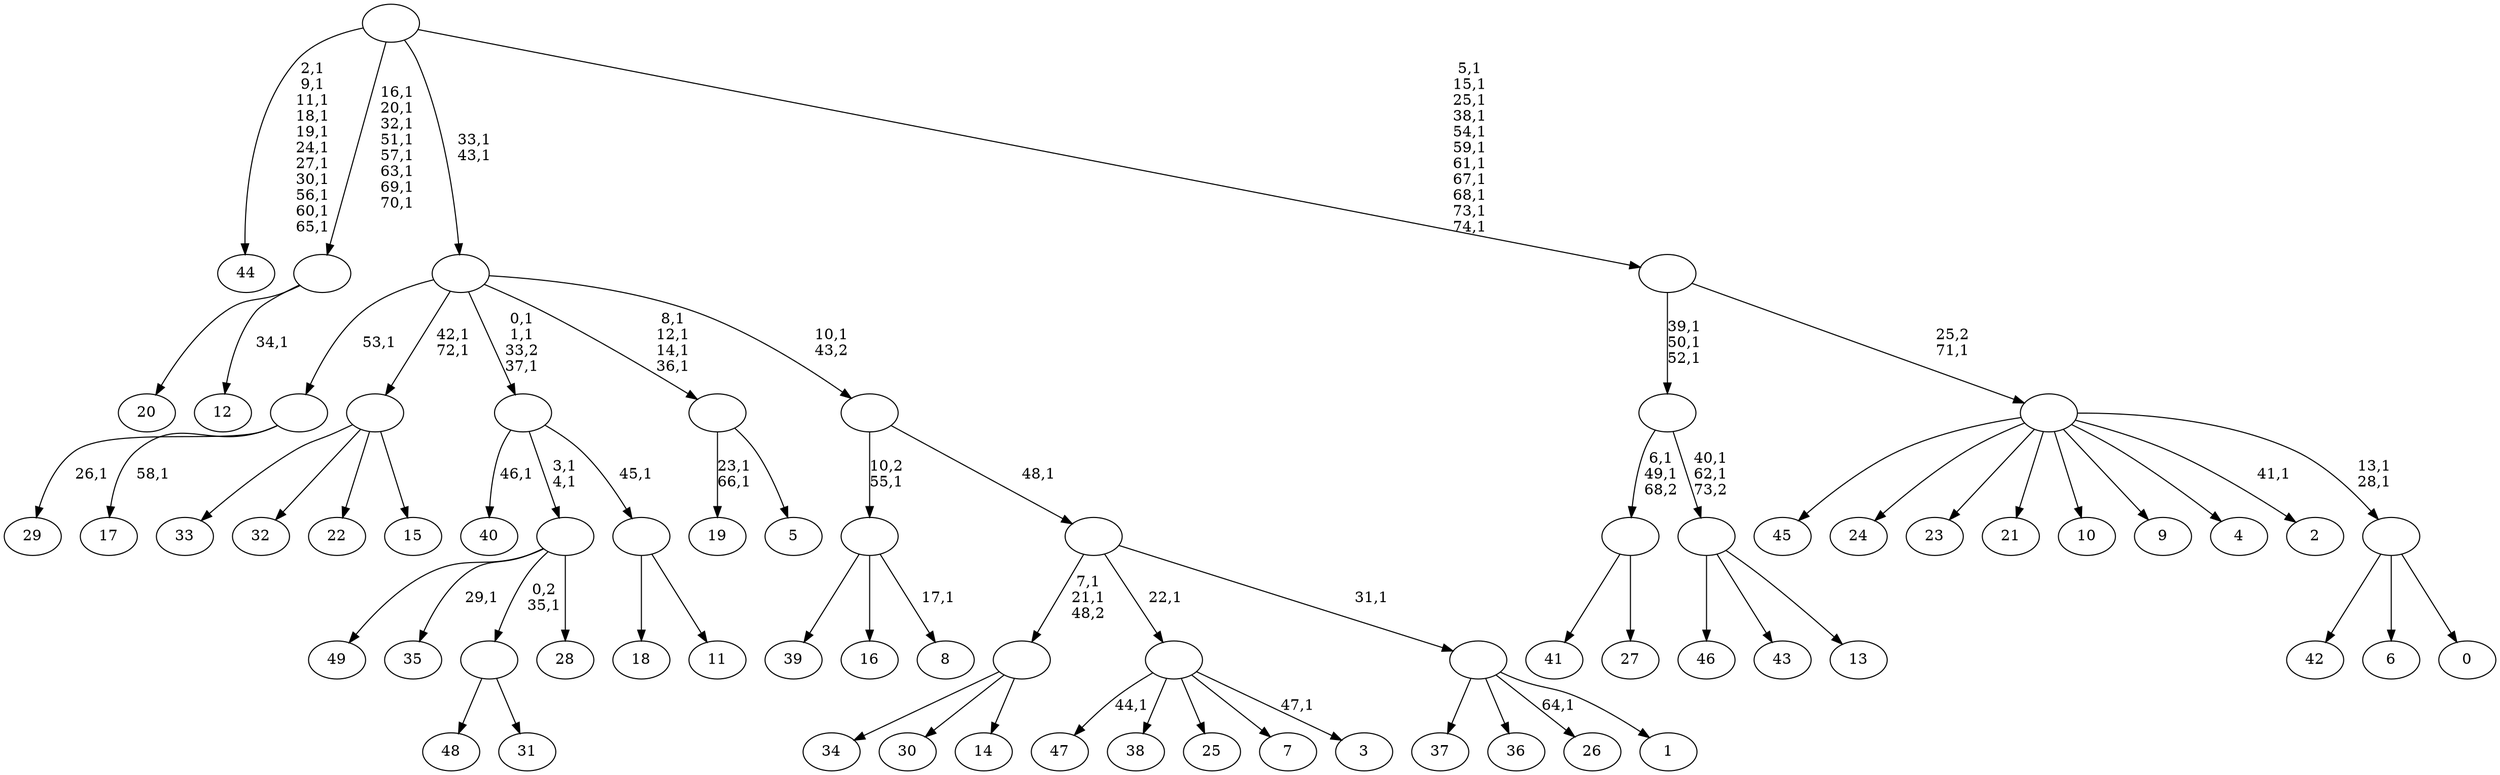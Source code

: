 digraph T {
	125 [label="49"]
	124 [label="48"]
	123 [label="47"]
	121 [label="46"]
	120 [label="45"]
	119 [label="44"]
	107 [label="43"]
	106 [label="42"]
	105 [label="41"]
	104 [label="40"]
	102 [label="39"]
	101 [label="38"]
	100 [label="37"]
	99 [label="36"]
	98 [label="35"]
	96 [label="34"]
	95 [label="33"]
	94 [label="32"]
	93 [label="31"]
	92 [label=""]
	91 [label="30"]
	90 [label="29"]
	88 [label="28"]
	87 [label=""]
	85 [label="27"]
	84 [label=""]
	82 [label="26"]
	80 [label="25"]
	79 [label="24"]
	78 [label="23"]
	77 [label="22"]
	76 [label="21"]
	75 [label="20"]
	74 [label="19"]
	71 [label="18"]
	70 [label="17"]
	68 [label=""]
	67 [label="16"]
	66 [label="15"]
	65 [label=""]
	63 [label="14"]
	62 [label=""]
	60 [label="13"]
	59 [label=""]
	57 [label=""]
	54 [label="12"]
	52 [label=""]
	44 [label="11"]
	43 [label=""]
	42 [label=""]
	39 [label="10"]
	38 [label="9"]
	37 [label="8"]
	35 [label=""]
	34 [label="7"]
	33 [label="6"]
	32 [label="5"]
	31 [label=""]
	27 [label="4"]
	26 [label="3"]
	24 [label=""]
	23 [label="2"]
	21 [label="1"]
	20 [label=""]
	19 [label=""]
	18 [label=""]
	17 [label=""]
	15 [label="0"]
	14 [label=""]
	12 [label=""]
	11 [label=""]
	0 [label=""]
	92 -> 124 [label=""]
	92 -> 93 [label=""]
	87 -> 98 [label="29,1"]
	87 -> 125 [label=""]
	87 -> 92 [label="0,2\n35,1"]
	87 -> 88 [label=""]
	84 -> 105 [label=""]
	84 -> 85 [label=""]
	68 -> 70 [label="58,1"]
	68 -> 90 [label="26,1"]
	65 -> 95 [label=""]
	65 -> 94 [label=""]
	65 -> 77 [label=""]
	65 -> 66 [label=""]
	62 -> 96 [label=""]
	62 -> 91 [label=""]
	62 -> 63 [label=""]
	59 -> 121 [label=""]
	59 -> 107 [label=""]
	59 -> 60 [label=""]
	57 -> 59 [label="40,1\n62,1\n73,2"]
	57 -> 84 [label="6,1\n49,1\n68,2"]
	52 -> 54 [label="34,1"]
	52 -> 75 [label=""]
	43 -> 71 [label=""]
	43 -> 44 [label=""]
	42 -> 87 [label="3,1\n4,1"]
	42 -> 104 [label="46,1"]
	42 -> 43 [label="45,1"]
	35 -> 37 [label="17,1"]
	35 -> 102 [label=""]
	35 -> 67 [label=""]
	31 -> 74 [label="23,1\n66,1"]
	31 -> 32 [label=""]
	24 -> 26 [label="47,1"]
	24 -> 123 [label="44,1"]
	24 -> 101 [label=""]
	24 -> 80 [label=""]
	24 -> 34 [label=""]
	20 -> 82 [label="64,1"]
	20 -> 100 [label=""]
	20 -> 99 [label=""]
	20 -> 21 [label=""]
	19 -> 62 [label="7,1\n21,1\n48,2"]
	19 -> 24 [label="22,1"]
	19 -> 20 [label="31,1"]
	18 -> 35 [label="10,2\n55,1"]
	18 -> 19 [label="48,1"]
	17 -> 31 [label="8,1\n12,1\n14,1\n36,1"]
	17 -> 42 [label="0,1\n1,1\n33,2\n37,1"]
	17 -> 65 [label="42,1\n72,1"]
	17 -> 68 [label="53,1"]
	17 -> 18 [label="10,1\n43,2"]
	14 -> 106 [label=""]
	14 -> 33 [label=""]
	14 -> 15 [label=""]
	12 -> 14 [label="13,1\n28,1"]
	12 -> 23 [label="41,1"]
	12 -> 120 [label=""]
	12 -> 79 [label=""]
	12 -> 78 [label=""]
	12 -> 76 [label=""]
	12 -> 39 [label=""]
	12 -> 38 [label=""]
	12 -> 27 [label=""]
	11 -> 57 [label="39,1\n50,1\n52,1"]
	11 -> 12 [label="25,2\n71,1"]
	0 -> 11 [label="5,1\n15,1\n25,1\n38,1\n54,1\n59,1\n61,1\n67,1\n68,1\n73,1\n74,1"]
	0 -> 17 [label="33,1\n43,1"]
	0 -> 52 [label="16,1\n20,1\n32,1\n51,1\n57,1\n63,1\n69,1\n70,1"]
	0 -> 119 [label="2,1\n9,1\n11,1\n18,1\n19,1\n24,1\n27,1\n30,1\n56,1\n60,1\n65,1"]
}
